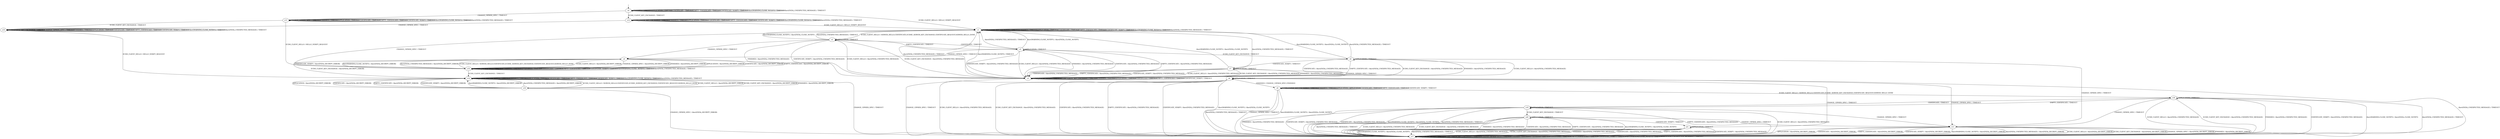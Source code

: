digraph h3 {
s0 [label="s0"];
s1 [label="s1"];
s12 [label="s12"];
s13 [label="s13"];
s2 [label="s2"];
s10 [label="s10"];
s15 [label="s15"];
s3 [label="s3"];
s4 [label="s4"];
s5 [label="s5"];
s6 [label="s6"];
s14 [label="s14"];
s17 [label="s17"];
s7 [label="s7"];
s11 [label="s11"];
s16 [label="s16"];
s8 [label="s8"];
s9 [label="s9"];
s18 [label="s18"];
s19 [label="s19"];
s20 [label="s20"];
s21 [label="s21"];
s0 -> s1 [label="ECDH_CLIENT_HELLO / HELLO_VERIFY_REQUEST"];
s0 -> s12 [label="ECDH_CLIENT_KEY_EXCHANGE / TIMEOUT"];
s0 -> s13 [label="CHANGE_CIPHER_SPEC / TIMEOUT"];
s0 -> s0 [label="FINISHED / TIMEOUT"];
s0 -> s0 [label="APPLICATION / TIMEOUT"];
s0 -> s0 [label="CERTIFICATE / TIMEOUT"];
s0 -> s0 [label="EMPTY_CERTIFICATE / TIMEOUT"];
s0 -> s0 [label="CERTIFICATE_VERIFY / TIMEOUT"];
s0 -> s0 [label="Alert(WARNING,CLOSE_NOTIFY) / TIMEOUT"];
s0 -> s0 [label="Alert(FATAL,UNEXPECTED_MESSAGE) / TIMEOUT"];
s1 -> s2 [label="ECDH_CLIENT_HELLO / SERVER_HELLO,CERTIFICATE,ECDHE_SERVER_KEY_EXCHANGE,CERTIFICATE_REQUEST,SERVER_HELLO_DONE"];
s1 -> s1 [label="ECDH_CLIENT_KEY_EXCHANGE / TIMEOUT"];
s1 -> s10 [label="CHANGE_CIPHER_SPEC / TIMEOUT"];
s1 -> s1 [label="FINISHED / TIMEOUT"];
s1 -> s1 [label="APPLICATION / TIMEOUT"];
s1 -> s1 [label="CERTIFICATE / TIMEOUT"];
s1 -> s1 [label="EMPTY_CERTIFICATE / TIMEOUT"];
s1 -> s1 [label="CERTIFICATE_VERIFY / TIMEOUT"];
s1 -> s1 [label="Alert(WARNING,CLOSE_NOTIFY) / TIMEOUT"];
s1 -> s1 [label="Alert(FATAL,UNEXPECTED_MESSAGE) / TIMEOUT"];
s12 -> s1 [label="ECDH_CLIENT_HELLO / HELLO_VERIFY_REQUEST"];
s12 -> s12 [label="ECDH_CLIENT_KEY_EXCHANGE / TIMEOUT"];
s12 -> s15 [label="CHANGE_CIPHER_SPEC / TIMEOUT"];
s12 -> s12 [label="FINISHED / TIMEOUT"];
s12 -> s12 [label="APPLICATION / TIMEOUT"];
s12 -> s12 [label="CERTIFICATE / TIMEOUT"];
s12 -> s12 [label="EMPTY_CERTIFICATE / TIMEOUT"];
s12 -> s12 [label="CERTIFICATE_VERIFY / TIMEOUT"];
s12 -> s12 [label="Alert(WARNING,CLOSE_NOTIFY) / TIMEOUT"];
s12 -> s12 [label="Alert(FATAL,UNEXPECTED_MESSAGE) / TIMEOUT"];
s13 -> s10 [label="ECDH_CLIENT_HELLO / HELLO_VERIFY_REQUEST"];
s13 -> s15 [label="ECDH_CLIENT_KEY_EXCHANGE / TIMEOUT"];
s13 -> s13 [label="CHANGE_CIPHER_SPEC / TIMEOUT"];
s13 -> s13 [label="FINISHED / TIMEOUT"];
s13 -> s13 [label="APPLICATION / TIMEOUT"];
s13 -> s13 [label="CERTIFICATE / TIMEOUT"];
s13 -> s13 [label="EMPTY_CERTIFICATE / TIMEOUT"];
s13 -> s13 [label="CERTIFICATE_VERIFY / TIMEOUT"];
s13 -> s13 [label="Alert(WARNING,CLOSE_NOTIFY) / TIMEOUT"];
s13 -> s13 [label="Alert(FATAL,UNEXPECTED_MESSAGE) / TIMEOUT"];
s2 -> s3 [label="ECDH_CLIENT_HELLO / Alert(FATAL,UNEXPECTED_MESSAGE)"];
s2 -> s3 [label="ECDH_CLIENT_KEY_EXCHANGE / Alert(FATAL,UNEXPECTED_MESSAGE)"];
s2 -> s4 [label="CHANGE_CIPHER_SPEC / TIMEOUT"];
s2 -> s3 [label="FINISHED / Alert(FATAL,UNEXPECTED_MESSAGE)"];
s2 -> s2 [label="APPLICATION / TIMEOUT"];
s2 -> s5 [label="CERTIFICATE / TIMEOUT"];
s2 -> s5 [label="EMPTY_CERTIFICATE / TIMEOUT"];
s2 -> s3 [label="CERTIFICATE_VERIFY / Alert(FATAL,UNEXPECTED_MESSAGE)"];
s2 -> s1 [label="Alert(WARNING,CLOSE_NOTIFY) / Alert(FATAL,CLOSE_NOTIFY)"];
s2 -> s1 [label="Alert(FATAL,UNEXPECTED_MESSAGE) / TIMEOUT"];
s10 -> s4 [label="ECDH_CLIENT_HELLO / SERVER_HELLO,CERTIFICATE,ECDHE_SERVER_KEY_EXCHANGE,CERTIFICATE_REQUEST,SERVER_HELLO_DONE"];
s10 -> s14 [label="ECDH_CLIENT_KEY_EXCHANGE / TIMEOUT"];
s10 -> s10 [label="CHANGE_CIPHER_SPEC / TIMEOUT"];
s10 -> s10 [label="FINISHED / TIMEOUT"];
s10 -> s10 [label="APPLICATION / TIMEOUT"];
s10 -> s10 [label="CERTIFICATE / TIMEOUT"];
s10 -> s10 [label="EMPTY_CERTIFICATE / TIMEOUT"];
s10 -> s10 [label="CERTIFICATE_VERIFY / TIMEOUT"];
s10 -> s10 [label="Alert(WARNING,CLOSE_NOTIFY) / TIMEOUT"];
s10 -> s10 [label="Alert(FATAL,UNEXPECTED_MESSAGE) / TIMEOUT"];
s15 -> s14 [label="ECDH_CLIENT_HELLO / HELLO_VERIFY_REQUEST"];
s15 -> s15 [label="ECDH_CLIENT_KEY_EXCHANGE / TIMEOUT"];
s15 -> s15 [label="CHANGE_CIPHER_SPEC / TIMEOUT"];
s15 -> s15 [label="FINISHED / TIMEOUT"];
s15 -> s15 [label="APPLICATION / TIMEOUT"];
s15 -> s15 [label="CERTIFICATE / TIMEOUT"];
s15 -> s15 [label="EMPTY_CERTIFICATE / TIMEOUT"];
s15 -> s15 [label="CERTIFICATE_VERIFY / TIMEOUT"];
s15 -> s15 [label="Alert(WARNING,CLOSE_NOTIFY) / TIMEOUT"];
s15 -> s15 [label="Alert(FATAL,UNEXPECTED_MESSAGE) / TIMEOUT"];
s3 -> s3 [label="ECDH_CLIENT_HELLO / TIMEOUT"];
s3 -> s3 [label="ECDH_CLIENT_KEY_EXCHANGE / TIMEOUT"];
s3 -> s17 [label="CHANGE_CIPHER_SPEC / TIMEOUT"];
s3 -> s3 [label="FINISHED / TIMEOUT"];
s3 -> s3 [label="APPLICATION / TIMEOUT"];
s3 -> s3 [label="CERTIFICATE / TIMEOUT"];
s3 -> s3 [label="EMPTY_CERTIFICATE / TIMEOUT"];
s3 -> s3 [label="CERTIFICATE_VERIFY / TIMEOUT"];
s3 -> s1 [label="Alert(WARNING,CLOSE_NOTIFY) / TIMEOUT"];
s3 -> s1 [label="Alert(FATAL,UNEXPECTED_MESSAGE) / TIMEOUT"];
s4 -> s10 [label="ECDH_CLIENT_HELLO / Alert(FATAL,DECRYPT_ERROR)"];
s4 -> s14 [label="ECDH_CLIENT_KEY_EXCHANGE / Alert(FATAL,DECRYPT_ERROR)"];
s4 -> s10 [label="CHANGE_CIPHER_SPEC / Alert(FATAL,DECRYPT_ERROR)"];
s4 -> s10 [label="FINISHED / Alert(FATAL,DECRYPT_ERROR)"];
s4 -> s10 [label="APPLICATION / Alert(FATAL,DECRYPT_ERROR)"];
s4 -> s10 [label="CERTIFICATE / Alert(FATAL,DECRYPT_ERROR)"];
s4 -> s10 [label="EMPTY_CERTIFICATE / Alert(FATAL,DECRYPT_ERROR)"];
s4 -> s10 [label="CERTIFICATE_VERIFY / Alert(FATAL,DECRYPT_ERROR)"];
s4 -> s10 [label="Alert(WARNING,CLOSE_NOTIFY) / Alert(FATAL,DECRYPT_ERROR)"];
s4 -> s10 [label="Alert(FATAL,UNEXPECTED_MESSAGE) / Alert(FATAL,DECRYPT_ERROR)"];
s5 -> s3 [label="ECDH_CLIENT_HELLO / Alert(FATAL,UNEXPECTED_MESSAGE)"];
s5 -> s6 [label="ECDH_CLIENT_KEY_EXCHANGE / TIMEOUT"];
s5 -> s4 [label="CHANGE_CIPHER_SPEC / TIMEOUT"];
s5 -> s3 [label="FINISHED / Alert(FATAL,UNEXPECTED_MESSAGE)"];
s5 -> s5 [label="APPLICATION / TIMEOUT"];
s5 -> s3 [label="CERTIFICATE / Alert(FATAL,UNEXPECTED_MESSAGE)"];
s5 -> s3 [label="EMPTY_CERTIFICATE / Alert(FATAL,UNEXPECTED_MESSAGE)"];
s5 -> s3 [label="CERTIFICATE_VERIFY / Alert(FATAL,UNEXPECTED_MESSAGE)"];
s5 -> s1 [label="Alert(WARNING,CLOSE_NOTIFY) / Alert(FATAL,CLOSE_NOTIFY)"];
s5 -> s1 [label="Alert(FATAL,UNEXPECTED_MESSAGE) / TIMEOUT"];
s6 -> s3 [label="ECDH_CLIENT_HELLO / Alert(FATAL,UNEXPECTED_MESSAGE)"];
s6 -> s3 [label="ECDH_CLIENT_KEY_EXCHANGE / Alert(FATAL,UNEXPECTED_MESSAGE)"];
s6 -> s11 [label="CHANGE_CIPHER_SPEC / TIMEOUT"];
s6 -> s3 [label="FINISHED / Alert(FATAL,UNEXPECTED_MESSAGE)"];
s6 -> s6 [label="APPLICATION / TIMEOUT"];
s6 -> s3 [label="CERTIFICATE / Alert(FATAL,UNEXPECTED_MESSAGE)"];
s6 -> s3 [label="EMPTY_CERTIFICATE / Alert(FATAL,UNEXPECTED_MESSAGE)"];
s6 -> s7 [label="CERTIFICATE_VERIFY / TIMEOUT"];
s6 -> s1 [label="Alert(WARNING,CLOSE_NOTIFY) / Alert(FATAL,CLOSE_NOTIFY)"];
s6 -> s1 [label="Alert(FATAL,UNEXPECTED_MESSAGE) / TIMEOUT"];
s14 -> s16 [label="ECDH_CLIENT_HELLO / SERVER_HELLO,CERTIFICATE,ECDHE_SERVER_KEY_EXCHANGE,CERTIFICATE_REQUEST,SERVER_HELLO_DONE"];
s14 -> s14 [label="ECDH_CLIENT_KEY_EXCHANGE / TIMEOUT"];
s14 -> s17 [label="CHANGE_CIPHER_SPEC / TIMEOUT"];
s14 -> s14 [label="FINISHED / TIMEOUT"];
s14 -> s14 [label="APPLICATION / TIMEOUT"];
s14 -> s14 [label="CERTIFICATE / TIMEOUT"];
s14 -> s14 [label="EMPTY_CERTIFICATE / TIMEOUT"];
s14 -> s14 [label="CERTIFICATE_VERIFY / TIMEOUT"];
s14 -> s14 [label="Alert(WARNING,CLOSE_NOTIFY) / TIMEOUT"];
s14 -> s14 [label="Alert(FATAL,UNEXPECTED_MESSAGE) / TIMEOUT"];
s17 -> s17 [label="ECDH_CLIENT_HELLO / TIMEOUT"];
s17 -> s17 [label="ECDH_CLIENT_KEY_EXCHANGE / TIMEOUT"];
s17 -> s17 [label="CHANGE_CIPHER_SPEC / TIMEOUT"];
s17 -> s17 [label="FINISHED / TIMEOUT"];
s17 -> s17 [label="APPLICATION / TIMEOUT"];
s17 -> s17 [label="CERTIFICATE / TIMEOUT"];
s17 -> s17 [label="EMPTY_CERTIFICATE / TIMEOUT"];
s17 -> s17 [label="CERTIFICATE_VERIFY / TIMEOUT"];
s17 -> s17 [label="Alert(WARNING,CLOSE_NOTIFY) / TIMEOUT"];
s17 -> s17 [label="Alert(FATAL,UNEXPECTED_MESSAGE) / TIMEOUT"];
s7 -> s3 [label="ECDH_CLIENT_HELLO / Alert(FATAL,UNEXPECTED_MESSAGE)"];
s7 -> s3 [label="ECDH_CLIENT_KEY_EXCHANGE / Alert(FATAL,UNEXPECTED_MESSAGE)"];
s7 -> s8 [label="CHANGE_CIPHER_SPEC / TIMEOUT"];
s7 -> s3 [label="FINISHED / Alert(FATAL,UNEXPECTED_MESSAGE)"];
s7 -> s7 [label="APPLICATION / TIMEOUT"];
s7 -> s3 [label="CERTIFICATE / Alert(FATAL,UNEXPECTED_MESSAGE)"];
s7 -> s3 [label="EMPTY_CERTIFICATE / Alert(FATAL,UNEXPECTED_MESSAGE)"];
s7 -> s3 [label="CERTIFICATE_VERIFY / Alert(FATAL,UNEXPECTED_MESSAGE)"];
s7 -> s1 [label="Alert(WARNING,CLOSE_NOTIFY) / Alert(FATAL,CLOSE_NOTIFY)"];
s7 -> s1 [label="Alert(FATAL,UNEXPECTED_MESSAGE) / TIMEOUT"];
s11 -> s17 [label="ECDH_CLIENT_HELLO / Alert(FATAL,DECRYPT_ERROR)"];
s11 -> s17 [label="ECDH_CLIENT_KEY_EXCHANGE / Alert(FATAL,DECRYPT_ERROR)"];
s11 -> s17 [label="CHANGE_CIPHER_SPEC / Alert(FATAL,DECRYPT_ERROR)"];
s11 -> s17 [label="FINISHED / Alert(FATAL,DECRYPT_ERROR)"];
s11 -> s17 [label="APPLICATION / Alert(FATAL,DECRYPT_ERROR)"];
s11 -> s17 [label="CERTIFICATE / Alert(FATAL,DECRYPT_ERROR)"];
s11 -> s17 [label="EMPTY_CERTIFICATE / Alert(FATAL,DECRYPT_ERROR)"];
s11 -> s17 [label="CERTIFICATE_VERIFY / Alert(FATAL,DECRYPT_ERROR)"];
s11 -> s17 [label="Alert(WARNING,CLOSE_NOTIFY) / Alert(FATAL,DECRYPT_ERROR)"];
s11 -> s17 [label="Alert(FATAL,UNEXPECTED_MESSAGE) / Alert(FATAL,DECRYPT_ERROR)"];
s16 -> s14 [label="ECDH_CLIENT_HELLO / Alert(FATAL,DECRYPT_ERROR)"];
s16 -> s14 [label="ECDH_CLIENT_KEY_EXCHANGE / Alert(FATAL,DECRYPT_ERROR)"];
s16 -> s17 [label="CHANGE_CIPHER_SPEC / Alert(FATAL,DECRYPT_ERROR)"];
s16 -> s14 [label="FINISHED / Alert(FATAL,DECRYPT_ERROR)"];
s16 -> s14 [label="APPLICATION / Alert(FATAL,DECRYPT_ERROR)"];
s16 -> s14 [label="CERTIFICATE / Alert(FATAL,DECRYPT_ERROR)"];
s16 -> s14 [label="EMPTY_CERTIFICATE / Alert(FATAL,DECRYPT_ERROR)"];
s16 -> s14 [label="CERTIFICATE_VERIFY / Alert(FATAL,DECRYPT_ERROR)"];
s16 -> s14 [label="Alert(WARNING,CLOSE_NOTIFY) / Alert(FATAL,DECRYPT_ERROR)"];
s16 -> s14 [label="Alert(FATAL,UNEXPECTED_MESSAGE) / Alert(FATAL,DECRYPT_ERROR)"];
s8 -> s17 [label="ECDH_CLIENT_HELLO / Alert(FATAL,UNEXPECTED_MESSAGE)"];
s8 -> s17 [label="ECDH_CLIENT_KEY_EXCHANGE / Alert(FATAL,UNEXPECTED_MESSAGE)"];
s8 -> s11 [label="CHANGE_CIPHER_SPEC / TIMEOUT"];
s8 -> s9 [label="FINISHED / CHANGE_CIPHER_SPEC,FINISHED"];
s8 -> s8 [label="APPLICATION / TIMEOUT"];
s8 -> s17 [label="CERTIFICATE / Alert(FATAL,UNEXPECTED_MESSAGE)"];
s8 -> s17 [label="EMPTY_CERTIFICATE / Alert(FATAL,UNEXPECTED_MESSAGE)"];
s8 -> s17 [label="CERTIFICATE_VERIFY / Alert(FATAL,UNEXPECTED_MESSAGE)"];
s8 -> s17 [label="Alert(WARNING,CLOSE_NOTIFY) / Alert(FATAL,CLOSE_NOTIFY)"];
s8 -> s17 [label="Alert(FATAL,UNEXPECTED_MESSAGE) / TIMEOUT"];
s9 -> s18 [label="ECDH_CLIENT_HELLO / SERVER_HELLO,CERTIFICATE,ECDHE_SERVER_KEY_EXCHANGE,CERTIFICATE_REQUEST,SERVER_HELLO_DONE"];
s9 -> s9 [label="ECDH_CLIENT_KEY_EXCHANGE / TIMEOUT"];
s9 -> s17 [label="CHANGE_CIPHER_SPEC / TIMEOUT"];
s9 -> s9 [label="FINISHED / TIMEOUT"];
s9 -> s9 [label="APPLICATION / APPLICATION"];
s9 -> s9 [label="CERTIFICATE / TIMEOUT"];
s9 -> s9 [label="EMPTY_CERTIFICATE / TIMEOUT"];
s9 -> s9 [label="CERTIFICATE_VERIFY / TIMEOUT"];
s9 -> s17 [label="Alert(WARNING,CLOSE_NOTIFY) / Alert(FATAL,CLOSE_NOTIFY)"];
s9 -> s17 [label="Alert(FATAL,UNEXPECTED_MESSAGE) / TIMEOUT"];
s18 -> s17 [label="ECDH_CLIENT_HELLO / Alert(FATAL,UNEXPECTED_MESSAGE)"];
s18 -> s17 [label="ECDH_CLIENT_KEY_EXCHANGE / Alert(FATAL,UNEXPECTED_MESSAGE)"];
s18 -> s11 [label="CHANGE_CIPHER_SPEC / TIMEOUT"];
s18 -> s17 [label="FINISHED / Alert(FATAL,UNEXPECTED_MESSAGE)"];
s18 -> s18 [label="APPLICATION / TIMEOUT"];
s18 -> s19 [label="CERTIFICATE / TIMEOUT"];
s18 -> s19 [label="EMPTY_CERTIFICATE / TIMEOUT"];
s18 -> s17 [label="CERTIFICATE_VERIFY / Alert(FATAL,UNEXPECTED_MESSAGE)"];
s18 -> s17 [label="Alert(WARNING,CLOSE_NOTIFY) / Alert(FATAL,CLOSE_NOTIFY)"];
s18 -> s17 [label="Alert(FATAL,UNEXPECTED_MESSAGE) / TIMEOUT"];
s19 -> s17 [label="ECDH_CLIENT_HELLO / Alert(FATAL,UNEXPECTED_MESSAGE)"];
s19 -> s20 [label="ECDH_CLIENT_KEY_EXCHANGE / TIMEOUT"];
s19 -> s11 [label="CHANGE_CIPHER_SPEC / TIMEOUT"];
s19 -> s17 [label="FINISHED / Alert(FATAL,UNEXPECTED_MESSAGE)"];
s19 -> s19 [label="APPLICATION / TIMEOUT"];
s19 -> s17 [label="CERTIFICATE / Alert(FATAL,UNEXPECTED_MESSAGE)"];
s19 -> s17 [label="EMPTY_CERTIFICATE / Alert(FATAL,UNEXPECTED_MESSAGE)"];
s19 -> s17 [label="CERTIFICATE_VERIFY / Alert(FATAL,UNEXPECTED_MESSAGE)"];
s19 -> s17 [label="Alert(WARNING,CLOSE_NOTIFY) / Alert(FATAL,CLOSE_NOTIFY)"];
s19 -> s17 [label="Alert(FATAL,UNEXPECTED_MESSAGE) / TIMEOUT"];
s20 -> s17 [label="ECDH_CLIENT_HELLO / Alert(FATAL,UNEXPECTED_MESSAGE)"];
s20 -> s17 [label="ECDH_CLIENT_KEY_EXCHANGE / Alert(FATAL,UNEXPECTED_MESSAGE)"];
s20 -> s11 [label="CHANGE_CIPHER_SPEC / TIMEOUT"];
s20 -> s17 [label="FINISHED / Alert(FATAL,UNEXPECTED_MESSAGE)"];
s20 -> s20 [label="APPLICATION / TIMEOUT"];
s20 -> s17 [label="CERTIFICATE / Alert(FATAL,UNEXPECTED_MESSAGE)"];
s20 -> s17 [label="EMPTY_CERTIFICATE / Alert(FATAL,UNEXPECTED_MESSAGE)"];
s20 -> s21 [label="CERTIFICATE_VERIFY / TIMEOUT"];
s20 -> s17 [label="Alert(WARNING,CLOSE_NOTIFY) / Alert(FATAL,CLOSE_NOTIFY)"];
s20 -> s17 [label="Alert(FATAL,UNEXPECTED_MESSAGE) / TIMEOUT"];
s21 -> s17 [label="ECDH_CLIENT_HELLO / Alert(FATAL,UNEXPECTED_MESSAGE)"];
s21 -> s17 [label="ECDH_CLIENT_KEY_EXCHANGE / Alert(FATAL,UNEXPECTED_MESSAGE)"];
s21 -> s8 [label="CHANGE_CIPHER_SPEC / TIMEOUT"];
s21 -> s17 [label="FINISHED / Alert(FATAL,UNEXPECTED_MESSAGE)"];
s21 -> s21 [label="APPLICATION / TIMEOUT"];
s21 -> s17 [label="CERTIFICATE / Alert(FATAL,UNEXPECTED_MESSAGE)"];
s21 -> s17 [label="EMPTY_CERTIFICATE / Alert(FATAL,UNEXPECTED_MESSAGE)"];
s21 -> s17 [label="CERTIFICATE_VERIFY / Alert(FATAL,UNEXPECTED_MESSAGE)"];
s21 -> s17 [label="Alert(WARNING,CLOSE_NOTIFY) / Alert(FATAL,CLOSE_NOTIFY)"];
s21 -> s17 [label="Alert(FATAL,UNEXPECTED_MESSAGE) / TIMEOUT"];
__start0 [shape=none, label=""];
__start0 -> s0 [label=""];
}
